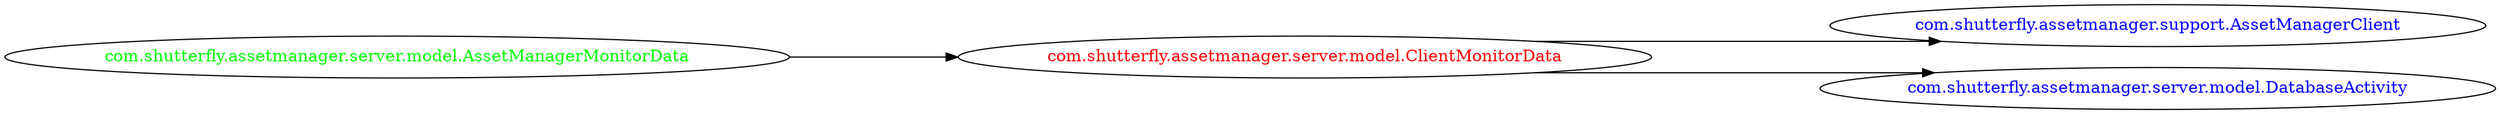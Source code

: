 digraph dependencyGraph {
 concentrate=true;
 ranksep="2.0";
 rankdir="LR"; 
 splines="ortho";
"com.shutterfly.assetmanager.server.model.ClientMonitorData" [fontcolor="red"];
"com.shutterfly.assetmanager.support.AssetManagerClient" [ fontcolor="blue" ];
"com.shutterfly.assetmanager.server.model.ClientMonitorData"->"com.shutterfly.assetmanager.support.AssetManagerClient";
"com.shutterfly.assetmanager.server.model.DatabaseActivity" [ fontcolor="blue" ];
"com.shutterfly.assetmanager.server.model.ClientMonitorData"->"com.shutterfly.assetmanager.server.model.DatabaseActivity";
"com.shutterfly.assetmanager.server.model.AssetManagerMonitorData" [ fontcolor="green" ];
"com.shutterfly.assetmanager.server.model.AssetManagerMonitorData"->"com.shutterfly.assetmanager.server.model.ClientMonitorData";
}